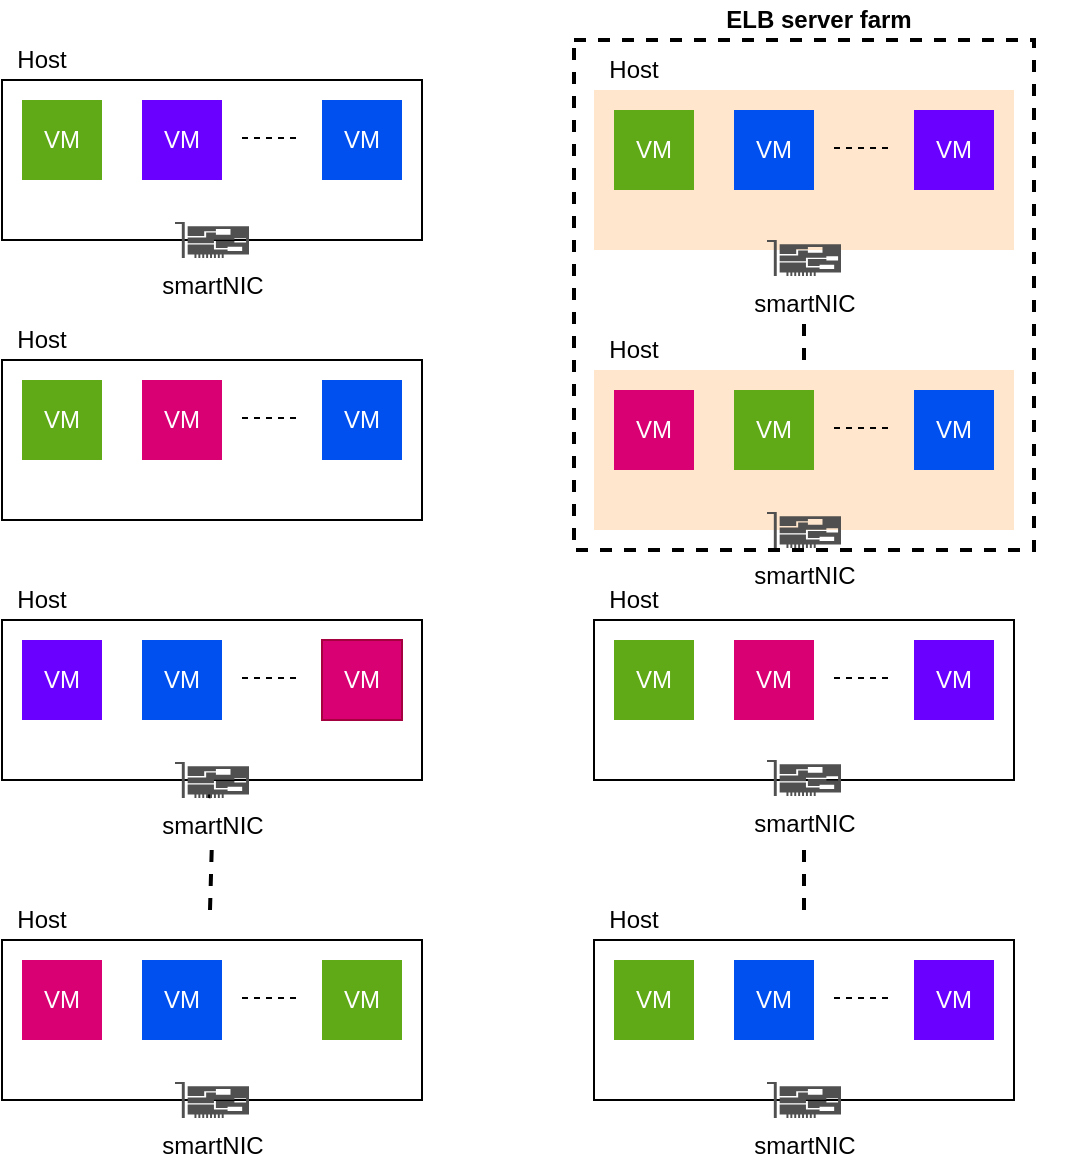 <mxfile version="12.1.5" type="github" pages="1">
  <diagram id="Zc9yJ2nfPfxR-4zW1YLG" name="Page-1">
    <mxGraphModel dx="1338" dy="843" grid="1" gridSize="10" guides="1" tooltips="1" connect="1" arrows="1" fold="1" page="1" pageScale="1" pageWidth="850" pageHeight="1100" math="0" shadow="0">
      <root>
        <mxCell id="0"/>
        <mxCell id="1" parent="0"/>
        <mxCell id="tDePKV6R2ixYgKRACaby-2" value="" style="group" vertex="1" connectable="0" parent="1">
          <mxGeometry x="40" y="100" width="210" height="109" as="geometry"/>
        </mxCell>
        <mxCell id="N_97EMzxFW7_r6Rp866p-8" value="" style="rounded=0;whiteSpace=wrap;html=1;" parent="tDePKV6R2ixYgKRACaby-2" vertex="1">
          <mxGeometry y="20" width="210" height="80" as="geometry"/>
        </mxCell>
        <mxCell id="N_97EMzxFW7_r6Rp866p-3" value="VM" style="rounded=0;whiteSpace=wrap;html=1;fillColor=#60a917;strokeColor=none;fontColor=#ffffff;" parent="tDePKV6R2ixYgKRACaby-2" vertex="1">
          <mxGeometry x="10" y="30" width="40" height="40" as="geometry"/>
        </mxCell>
        <mxCell id="N_97EMzxFW7_r6Rp866p-4" value="VM" style="rounded=0;whiteSpace=wrap;html=1;fillColor=#6a00ff;strokeColor=none;fontColor=#ffffff;" parent="tDePKV6R2ixYgKRACaby-2" vertex="1">
          <mxGeometry x="70" y="30" width="40" height="40" as="geometry"/>
        </mxCell>
        <mxCell id="N_97EMzxFW7_r6Rp866p-6" value="VM" style="rounded=0;whiteSpace=wrap;html=1;fillColor=#0050ef;strokeColor=none;fontColor=#ffffff;" parent="tDePKV6R2ixYgKRACaby-2" vertex="1">
          <mxGeometry x="160" y="30" width="40" height="40" as="geometry"/>
        </mxCell>
        <mxCell id="N_97EMzxFW7_r6Rp866p-7" value="" style="endArrow=none;dashed=1;html=1;" parent="tDePKV6R2ixYgKRACaby-2" edge="1">
          <mxGeometry width="50" height="50" relative="1" as="geometry">
            <mxPoint x="120" y="49" as="sourcePoint"/>
            <mxPoint x="150" y="49" as="targetPoint"/>
          </mxGeometry>
        </mxCell>
        <mxCell id="tDePKV6R2ixYgKRACaby-1" value="Host" style="text;html=1;strokeColor=none;fillColor=none;align=center;verticalAlign=middle;whiteSpace=wrap;rounded=0;" vertex="1" parent="tDePKV6R2ixYgKRACaby-2">
          <mxGeometry width="40" height="20" as="geometry"/>
        </mxCell>
        <mxCell id="tDePKV6R2ixYgKRACaby-75" value="smartNIC" style="pointerEvents=1;shadow=0;dashed=0;html=1;strokeColor=none;fillColor=#505050;labelPosition=center;verticalLabelPosition=bottom;verticalAlign=top;outlineConnect=0;align=center;shape=mxgraph.office.devices.nic;" vertex="1" parent="tDePKV6R2ixYgKRACaby-2">
          <mxGeometry x="86.5" y="91" width="37" height="18" as="geometry"/>
        </mxCell>
        <mxCell id="tDePKV6R2ixYgKRACaby-24" value="" style="group" vertex="1" connectable="0" parent="1">
          <mxGeometry x="40" y="240" width="210" height="100" as="geometry"/>
        </mxCell>
        <mxCell id="tDePKV6R2ixYgKRACaby-25" value="" style="rounded=0;whiteSpace=wrap;html=1;" vertex="1" parent="tDePKV6R2ixYgKRACaby-24">
          <mxGeometry y="20" width="210" height="80" as="geometry"/>
        </mxCell>
        <mxCell id="tDePKV6R2ixYgKRACaby-26" value="VM" style="rounded=0;whiteSpace=wrap;html=1;fillColor=#60a917;strokeColor=none;fontColor=#ffffff;" vertex="1" parent="tDePKV6R2ixYgKRACaby-24">
          <mxGeometry x="10" y="30" width="40" height="40" as="geometry"/>
        </mxCell>
        <mxCell id="tDePKV6R2ixYgKRACaby-27" value="VM" style="rounded=0;whiteSpace=wrap;html=1;fillColor=#d80073;strokeColor=none;fontColor=#ffffff;" vertex="1" parent="tDePKV6R2ixYgKRACaby-24">
          <mxGeometry x="70" y="30" width="40" height="40" as="geometry"/>
        </mxCell>
        <mxCell id="tDePKV6R2ixYgKRACaby-28" value="VM" style="rounded=0;whiteSpace=wrap;html=1;fillColor=#0050ef;strokeColor=none;fontColor=#ffffff;" vertex="1" parent="tDePKV6R2ixYgKRACaby-24">
          <mxGeometry x="160" y="30" width="40" height="40" as="geometry"/>
        </mxCell>
        <mxCell id="tDePKV6R2ixYgKRACaby-29" value="" style="endArrow=none;dashed=1;html=1;" edge="1" parent="tDePKV6R2ixYgKRACaby-24">
          <mxGeometry width="50" height="50" relative="1" as="geometry">
            <mxPoint x="120" y="49" as="sourcePoint"/>
            <mxPoint x="150" y="49" as="targetPoint"/>
          </mxGeometry>
        </mxCell>
        <mxCell id="tDePKV6R2ixYgKRACaby-30" value="Host" style="text;html=1;strokeColor=none;fillColor=none;align=center;verticalAlign=middle;whiteSpace=wrap;rounded=0;" vertex="1" parent="tDePKV6R2ixYgKRACaby-24">
          <mxGeometry width="40" height="20" as="geometry"/>
        </mxCell>
        <mxCell id="tDePKV6R2ixYgKRACaby-38" value="" style="group" vertex="1" connectable="0" parent="1">
          <mxGeometry x="40" y="370" width="210" height="100" as="geometry"/>
        </mxCell>
        <mxCell id="tDePKV6R2ixYgKRACaby-39" value="" style="rounded=0;whiteSpace=wrap;html=1;" vertex="1" parent="tDePKV6R2ixYgKRACaby-38">
          <mxGeometry y="20" width="210" height="80" as="geometry"/>
        </mxCell>
        <mxCell id="tDePKV6R2ixYgKRACaby-40" value="VM" style="rounded=0;whiteSpace=wrap;html=1;fillColor=#6a00ff;strokeColor=none;fontColor=#ffffff;" vertex="1" parent="tDePKV6R2ixYgKRACaby-38">
          <mxGeometry x="10" y="30" width="40" height="40" as="geometry"/>
        </mxCell>
        <mxCell id="tDePKV6R2ixYgKRACaby-41" value="VM" style="rounded=0;whiteSpace=wrap;html=1;fillColor=#0050ef;strokeColor=none;fontColor=#ffffff;" vertex="1" parent="tDePKV6R2ixYgKRACaby-38">
          <mxGeometry x="70" y="30" width="40" height="40" as="geometry"/>
        </mxCell>
        <mxCell id="tDePKV6R2ixYgKRACaby-42" value="VM" style="rounded=0;whiteSpace=wrap;html=1;fillColor=#d80073;strokeColor=#A50040;fontColor=#ffffff;" vertex="1" parent="tDePKV6R2ixYgKRACaby-38">
          <mxGeometry x="160" y="30" width="40" height="40" as="geometry"/>
        </mxCell>
        <mxCell id="tDePKV6R2ixYgKRACaby-43" value="" style="endArrow=none;dashed=1;html=1;" edge="1" parent="tDePKV6R2ixYgKRACaby-38">
          <mxGeometry width="50" height="50" relative="1" as="geometry">
            <mxPoint x="120" y="49" as="sourcePoint"/>
            <mxPoint x="150" y="49" as="targetPoint"/>
          </mxGeometry>
        </mxCell>
        <mxCell id="tDePKV6R2ixYgKRACaby-44" value="Host" style="text;html=1;strokeColor=none;fillColor=none;align=center;verticalAlign=middle;whiteSpace=wrap;rounded=0;" vertex="1" parent="tDePKV6R2ixYgKRACaby-38">
          <mxGeometry width="40" height="20" as="geometry"/>
        </mxCell>
        <mxCell id="tDePKV6R2ixYgKRACaby-45" value="" style="group" vertex="1" connectable="0" parent="1">
          <mxGeometry x="336" y="370" width="210" height="100" as="geometry"/>
        </mxCell>
        <mxCell id="tDePKV6R2ixYgKRACaby-46" value="" style="rounded=0;whiteSpace=wrap;html=1;" vertex="1" parent="tDePKV6R2ixYgKRACaby-45">
          <mxGeometry y="20" width="210" height="80" as="geometry"/>
        </mxCell>
        <mxCell id="tDePKV6R2ixYgKRACaby-47" value="VM" style="rounded=0;whiteSpace=wrap;html=1;fillColor=#60a917;strokeColor=none;fontColor=#ffffff;" vertex="1" parent="tDePKV6R2ixYgKRACaby-45">
          <mxGeometry x="10" y="30" width="40" height="40" as="geometry"/>
        </mxCell>
        <mxCell id="tDePKV6R2ixYgKRACaby-48" value="VM" style="rounded=0;whiteSpace=wrap;html=1;fillColor=#d80073;strokeColor=none;fontColor=#ffffff;" vertex="1" parent="tDePKV6R2ixYgKRACaby-45">
          <mxGeometry x="70" y="30" width="40" height="40" as="geometry"/>
        </mxCell>
        <mxCell id="tDePKV6R2ixYgKRACaby-49" value="VM" style="rounded=0;whiteSpace=wrap;html=1;fillColor=#6a00ff;strokeColor=none;fontColor=#ffffff;" vertex="1" parent="tDePKV6R2ixYgKRACaby-45">
          <mxGeometry x="160" y="30" width="40" height="40" as="geometry"/>
        </mxCell>
        <mxCell id="tDePKV6R2ixYgKRACaby-50" value="" style="endArrow=none;dashed=1;html=1;" edge="1" parent="tDePKV6R2ixYgKRACaby-45">
          <mxGeometry width="50" height="50" relative="1" as="geometry">
            <mxPoint x="120" y="49" as="sourcePoint"/>
            <mxPoint x="150" y="49" as="targetPoint"/>
          </mxGeometry>
        </mxCell>
        <mxCell id="tDePKV6R2ixYgKRACaby-51" value="Host" style="text;html=1;strokeColor=none;fillColor=none;align=center;verticalAlign=middle;whiteSpace=wrap;rounded=0;" vertex="1" parent="tDePKV6R2ixYgKRACaby-45">
          <mxGeometry width="40" height="20" as="geometry"/>
        </mxCell>
        <mxCell id="tDePKV6R2ixYgKRACaby-52" value="" style="group" vertex="1" connectable="0" parent="1">
          <mxGeometry x="40" y="530" width="210" height="100" as="geometry"/>
        </mxCell>
        <mxCell id="tDePKV6R2ixYgKRACaby-53" value="" style="rounded=0;whiteSpace=wrap;html=1;" vertex="1" parent="tDePKV6R2ixYgKRACaby-52">
          <mxGeometry y="20" width="210" height="80" as="geometry"/>
        </mxCell>
        <mxCell id="tDePKV6R2ixYgKRACaby-54" value="VM" style="rounded=0;whiteSpace=wrap;html=1;fillColor=#d80073;strokeColor=none;fontColor=#ffffff;" vertex="1" parent="tDePKV6R2ixYgKRACaby-52">
          <mxGeometry x="10" y="30" width="40" height="40" as="geometry"/>
        </mxCell>
        <mxCell id="tDePKV6R2ixYgKRACaby-55" value="VM" style="rounded=0;whiteSpace=wrap;html=1;fillColor=#0050ef;strokeColor=none;fontColor=#ffffff;" vertex="1" parent="tDePKV6R2ixYgKRACaby-52">
          <mxGeometry x="70" y="30" width="40" height="40" as="geometry"/>
        </mxCell>
        <mxCell id="tDePKV6R2ixYgKRACaby-56" value="VM" style="rounded=0;whiteSpace=wrap;html=1;fillColor=#60a917;strokeColor=none;fontColor=#ffffff;" vertex="1" parent="tDePKV6R2ixYgKRACaby-52">
          <mxGeometry x="160" y="30" width="40" height="40" as="geometry"/>
        </mxCell>
        <mxCell id="tDePKV6R2ixYgKRACaby-57" value="" style="endArrow=none;dashed=1;html=1;" edge="1" parent="tDePKV6R2ixYgKRACaby-52">
          <mxGeometry width="50" height="50" relative="1" as="geometry">
            <mxPoint x="120" y="49" as="sourcePoint"/>
            <mxPoint x="150" y="49" as="targetPoint"/>
          </mxGeometry>
        </mxCell>
        <mxCell id="tDePKV6R2ixYgKRACaby-58" value="Host" style="text;html=1;strokeColor=none;fillColor=none;align=center;verticalAlign=middle;whiteSpace=wrap;rounded=0;" vertex="1" parent="tDePKV6R2ixYgKRACaby-52">
          <mxGeometry width="40" height="20" as="geometry"/>
        </mxCell>
        <mxCell id="tDePKV6R2ixYgKRACaby-59" value="" style="group" vertex="1" connectable="0" parent="1">
          <mxGeometry x="336" y="530" width="210" height="109" as="geometry"/>
        </mxCell>
        <mxCell id="tDePKV6R2ixYgKRACaby-60" value="" style="rounded=0;whiteSpace=wrap;html=1;" vertex="1" parent="tDePKV6R2ixYgKRACaby-59">
          <mxGeometry y="20" width="210" height="80" as="geometry"/>
        </mxCell>
        <mxCell id="tDePKV6R2ixYgKRACaby-61" value="VM" style="rounded=0;whiteSpace=wrap;html=1;fillColor=#60a917;strokeColor=none;fontColor=#ffffff;" vertex="1" parent="tDePKV6R2ixYgKRACaby-59">
          <mxGeometry x="10" y="30" width="40" height="40" as="geometry"/>
        </mxCell>
        <mxCell id="tDePKV6R2ixYgKRACaby-62" value="VM" style="rounded=0;whiteSpace=wrap;html=1;fillColor=#0050ef;strokeColor=none;fontColor=#ffffff;" vertex="1" parent="tDePKV6R2ixYgKRACaby-59">
          <mxGeometry x="70" y="30" width="40" height="40" as="geometry"/>
        </mxCell>
        <mxCell id="tDePKV6R2ixYgKRACaby-63" value="VM" style="rounded=0;whiteSpace=wrap;html=1;fillColor=#6a00ff;strokeColor=none;fontColor=#ffffff;" vertex="1" parent="tDePKV6R2ixYgKRACaby-59">
          <mxGeometry x="160" y="30" width="40" height="40" as="geometry"/>
        </mxCell>
        <mxCell id="tDePKV6R2ixYgKRACaby-64" value="" style="endArrow=none;dashed=1;html=1;" edge="1" parent="tDePKV6R2ixYgKRACaby-59">
          <mxGeometry width="50" height="50" relative="1" as="geometry">
            <mxPoint x="120" y="49" as="sourcePoint"/>
            <mxPoint x="150" y="49" as="targetPoint"/>
          </mxGeometry>
        </mxCell>
        <mxCell id="tDePKV6R2ixYgKRACaby-65" value="Host" style="text;html=1;strokeColor=none;fillColor=none;align=center;verticalAlign=middle;whiteSpace=wrap;rounded=0;" vertex="1" parent="tDePKV6R2ixYgKRACaby-59">
          <mxGeometry width="40" height="20" as="geometry"/>
        </mxCell>
        <mxCell id="tDePKV6R2ixYgKRACaby-79" value="smartNIC" style="pointerEvents=1;shadow=0;dashed=0;html=1;strokeColor=none;fillColor=#505050;labelPosition=center;verticalLabelPosition=bottom;verticalAlign=top;outlineConnect=0;align=center;shape=mxgraph.office.devices.nic;" vertex="1" parent="tDePKV6R2ixYgKRACaby-59">
          <mxGeometry x="86.5" y="91" width="37" height="18" as="geometry"/>
        </mxCell>
        <mxCell id="tDePKV6R2ixYgKRACaby-66" value="" style="endArrow=none;dashed=1;html=1;strokeWidth=2;" edge="1" parent="1" source="tDePKV6R2ixYgKRACaby-76">
          <mxGeometry width="50" height="50" relative="1" as="geometry">
            <mxPoint x="144" y="535" as="sourcePoint"/>
            <mxPoint x="144" y="475" as="targetPoint"/>
          </mxGeometry>
        </mxCell>
        <mxCell id="tDePKV6R2ixYgKRACaby-67" value="" style="endArrow=none;dashed=1;html=1;strokeWidth=2;" edge="1" parent="1">
          <mxGeometry width="50" height="50" relative="1" as="geometry">
            <mxPoint x="441" y="535" as="sourcePoint"/>
            <mxPoint x="441" y="500" as="targetPoint"/>
          </mxGeometry>
        </mxCell>
        <mxCell id="tDePKV6R2ixYgKRACaby-73" value="" style="group" vertex="1" connectable="0" parent="1">
          <mxGeometry x="326" y="100" width="250" height="255" as="geometry"/>
        </mxCell>
        <mxCell id="tDePKV6R2ixYgKRACaby-72" value="" style="rounded=0;whiteSpace=wrap;html=1;dashed=1;strokeWidth=2;" vertex="1" parent="tDePKV6R2ixYgKRACaby-73">
          <mxGeometry width="230" height="255" as="geometry"/>
        </mxCell>
        <mxCell id="tDePKV6R2ixYgKRACaby-71" value="" style="group" vertex="1" connectable="0" parent="tDePKV6R2ixYgKRACaby-73">
          <mxGeometry x="10" y="5" width="240" height="250" as="geometry"/>
        </mxCell>
        <mxCell id="tDePKV6R2ixYgKRACaby-31" value="" style="group" vertex="1" connectable="0" parent="tDePKV6R2ixYgKRACaby-71">
          <mxGeometry y="140" width="210" height="109" as="geometry"/>
        </mxCell>
        <mxCell id="tDePKV6R2ixYgKRACaby-32" value="" style="rounded=0;whiteSpace=wrap;html=1;fillColor=#ffe6cc;strokeColor=none;" vertex="1" parent="tDePKV6R2ixYgKRACaby-31">
          <mxGeometry y="20" width="210" height="80" as="geometry"/>
        </mxCell>
        <mxCell id="tDePKV6R2ixYgKRACaby-33" value="VM" style="rounded=0;whiteSpace=wrap;html=1;fillColor=#d80073;strokeColor=none;fontColor=#ffffff;" vertex="1" parent="tDePKV6R2ixYgKRACaby-31">
          <mxGeometry x="10" y="30" width="40" height="40" as="geometry"/>
        </mxCell>
        <mxCell id="tDePKV6R2ixYgKRACaby-34" value="VM" style="rounded=0;whiteSpace=wrap;html=1;fillColor=#60a917;strokeColor=none;fontColor=#ffffff;" vertex="1" parent="tDePKV6R2ixYgKRACaby-31">
          <mxGeometry x="70" y="30" width="40" height="40" as="geometry"/>
        </mxCell>
        <mxCell id="tDePKV6R2ixYgKRACaby-35" value="VM" style="rounded=0;whiteSpace=wrap;html=1;fillColor=#0050ef;strokeColor=none;fontColor=#ffffff;" vertex="1" parent="tDePKV6R2ixYgKRACaby-31">
          <mxGeometry x="160" y="30" width="40" height="40" as="geometry"/>
        </mxCell>
        <mxCell id="tDePKV6R2ixYgKRACaby-36" value="" style="endArrow=none;dashed=1;html=1;" edge="1" parent="tDePKV6R2ixYgKRACaby-31">
          <mxGeometry width="50" height="50" relative="1" as="geometry">
            <mxPoint x="120" y="49" as="sourcePoint"/>
            <mxPoint x="150" y="49" as="targetPoint"/>
          </mxGeometry>
        </mxCell>
        <mxCell id="tDePKV6R2ixYgKRACaby-37" value="Host" style="text;html=1;strokeColor=none;fillColor=none;align=center;verticalAlign=middle;whiteSpace=wrap;rounded=0;" vertex="1" parent="tDePKV6R2ixYgKRACaby-31">
          <mxGeometry width="40" height="20" as="geometry"/>
        </mxCell>
        <mxCell id="tDePKV6R2ixYgKRACaby-81" value="smartNIC" style="pointerEvents=1;shadow=0;dashed=0;html=1;strokeColor=none;fillColor=#505050;labelPosition=center;verticalLabelPosition=bottom;verticalAlign=top;outlineConnect=0;align=center;shape=mxgraph.office.devices.nic;" vertex="1" parent="tDePKV6R2ixYgKRACaby-31">
          <mxGeometry x="86.5" y="91" width="37" height="18" as="geometry"/>
        </mxCell>
        <mxCell id="tDePKV6R2ixYgKRACaby-70" value="" style="group" vertex="1" connectable="0" parent="tDePKV6R2ixYgKRACaby-71">
          <mxGeometry width="240" height="250" as="geometry"/>
        </mxCell>
        <mxCell id="tDePKV6R2ixYgKRACaby-4" value="" style="rounded=0;whiteSpace=wrap;html=1;fillColor=#ffe6cc;strokeColor=none;" vertex="1" parent="tDePKV6R2ixYgKRACaby-70">
          <mxGeometry y="20" width="210" height="80" as="geometry"/>
        </mxCell>
        <mxCell id="tDePKV6R2ixYgKRACaby-5" value="VM" style="rounded=0;whiteSpace=wrap;html=1;fillColor=#60a917;strokeColor=none;fontColor=#ffffff;" vertex="1" parent="tDePKV6R2ixYgKRACaby-70">
          <mxGeometry x="10" y="30" width="40" height="40" as="geometry"/>
        </mxCell>
        <mxCell id="tDePKV6R2ixYgKRACaby-6" value="VM" style="rounded=0;whiteSpace=wrap;html=1;fillColor=#0050ef;strokeColor=none;fontColor=#ffffff;" vertex="1" parent="tDePKV6R2ixYgKRACaby-70">
          <mxGeometry x="70" y="30" width="40" height="40" as="geometry"/>
        </mxCell>
        <mxCell id="tDePKV6R2ixYgKRACaby-7" value="VM" style="rounded=0;whiteSpace=wrap;html=1;fillColor=#6a00ff;strokeColor=none;fontColor=#ffffff;" vertex="1" parent="tDePKV6R2ixYgKRACaby-70">
          <mxGeometry x="160" y="30" width="40" height="40" as="geometry"/>
        </mxCell>
        <mxCell id="tDePKV6R2ixYgKRACaby-8" value="" style="endArrow=none;dashed=1;html=1;" edge="1" parent="tDePKV6R2ixYgKRACaby-70">
          <mxGeometry width="50" height="50" relative="1" as="geometry">
            <mxPoint x="120" y="49" as="sourcePoint"/>
            <mxPoint x="150" y="49" as="targetPoint"/>
          </mxGeometry>
        </mxCell>
        <mxCell id="tDePKV6R2ixYgKRACaby-9" value="Host" style="text;html=1;strokeColor=none;fillColor=none;align=center;verticalAlign=middle;whiteSpace=wrap;rounded=0;" vertex="1" parent="tDePKV6R2ixYgKRACaby-70">
          <mxGeometry width="40" height="20" as="geometry"/>
        </mxCell>
        <mxCell id="tDePKV6R2ixYgKRACaby-82" value="smartNIC" style="pointerEvents=1;shadow=0;dashed=0;html=1;strokeColor=none;fillColor=#505050;labelPosition=center;verticalLabelPosition=bottom;verticalAlign=top;outlineConnect=0;align=center;shape=mxgraph.office.devices.nic;" vertex="1" parent="tDePKV6R2ixYgKRACaby-73">
          <mxGeometry x="96.5" y="100" width="37" height="18" as="geometry"/>
        </mxCell>
        <mxCell id="tDePKV6R2ixYgKRACaby-85" value="" style="endArrow=none;dashed=1;html=1;strokeWidth=2;" edge="1" parent="tDePKV6R2ixYgKRACaby-73">
          <mxGeometry width="50" height="50" relative="1" as="geometry">
            <mxPoint x="115" y="160" as="sourcePoint"/>
            <mxPoint x="115" y="140" as="targetPoint"/>
          </mxGeometry>
        </mxCell>
        <mxCell id="tDePKV6R2ixYgKRACaby-74" value="&lt;b&gt;ELB server farm&lt;/b&gt;" style="text;html=1;strokeColor=none;fillColor=none;align=center;verticalAlign=middle;whiteSpace=wrap;rounded=0;dashed=1;" vertex="1" parent="1">
          <mxGeometry x="401" y="80" width="95" height="20" as="geometry"/>
        </mxCell>
        <mxCell id="tDePKV6R2ixYgKRACaby-76" value="smartNIC" style="pointerEvents=1;shadow=0;dashed=0;html=1;strokeColor=none;fillColor=#505050;labelPosition=center;verticalLabelPosition=bottom;verticalAlign=top;outlineConnect=0;align=center;shape=mxgraph.office.devices.nic;" vertex="1" parent="1">
          <mxGeometry x="126.5" y="461" width="37" height="18" as="geometry"/>
        </mxCell>
        <mxCell id="tDePKV6R2ixYgKRACaby-77" value="" style="endArrow=none;dashed=1;html=1;strokeWidth=2;" edge="1" parent="1">
          <mxGeometry width="50" height="50" relative="1" as="geometry">
            <mxPoint x="144" y="535" as="sourcePoint"/>
            <mxPoint x="145" y="500" as="targetPoint"/>
          </mxGeometry>
        </mxCell>
        <mxCell id="tDePKV6R2ixYgKRACaby-78" value="smartNIC" style="pointerEvents=1;shadow=0;dashed=0;html=1;strokeColor=none;fillColor=#505050;labelPosition=center;verticalLabelPosition=bottom;verticalAlign=top;outlineConnect=0;align=center;shape=mxgraph.office.devices.nic;" vertex="1" parent="1">
          <mxGeometry x="126.5" y="621" width="37" height="18" as="geometry"/>
        </mxCell>
        <mxCell id="tDePKV6R2ixYgKRACaby-80" value="smartNIC" style="pointerEvents=1;shadow=0;dashed=0;html=1;strokeColor=none;fillColor=#505050;labelPosition=center;verticalLabelPosition=bottom;verticalAlign=top;outlineConnect=0;align=center;shape=mxgraph.office.devices.nic;" vertex="1" parent="1">
          <mxGeometry x="422.5" y="460" width="37" height="18" as="geometry"/>
        </mxCell>
      </root>
    </mxGraphModel>
  </diagram>
</mxfile>

